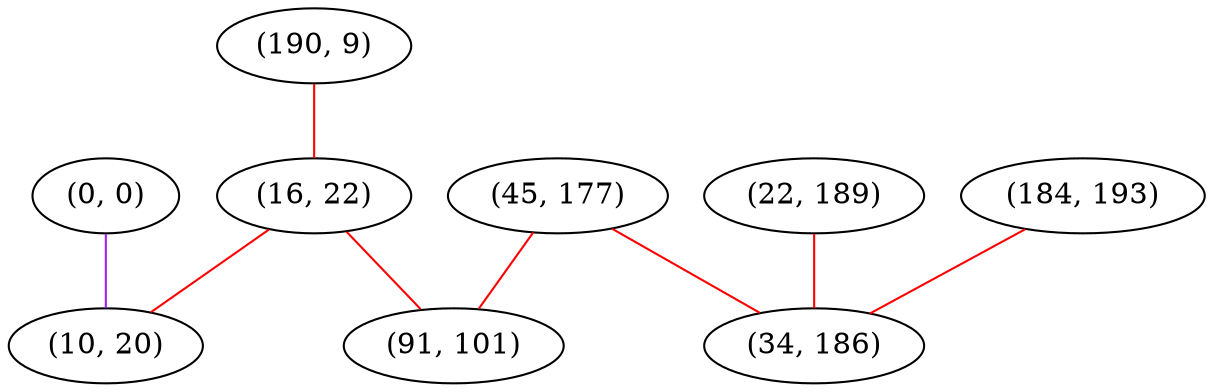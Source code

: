 graph "" {
"(0, 0)";
"(45, 177)";
"(190, 9)";
"(16, 22)";
"(10, 20)";
"(22, 189)";
"(91, 101)";
"(184, 193)";
"(34, 186)";
"(0, 0)" -- "(10, 20)"  [color=purple, key=0, weight=4];
"(45, 177)" -- "(34, 186)"  [color=red, key=0, weight=1];
"(45, 177)" -- "(91, 101)"  [color=red, key=0, weight=1];
"(190, 9)" -- "(16, 22)"  [color=red, key=0, weight=1];
"(16, 22)" -- "(10, 20)"  [color=red, key=0, weight=1];
"(16, 22)" -- "(91, 101)"  [color=red, key=0, weight=1];
"(22, 189)" -- "(34, 186)"  [color=red, key=0, weight=1];
"(184, 193)" -- "(34, 186)"  [color=red, key=0, weight=1];
}
